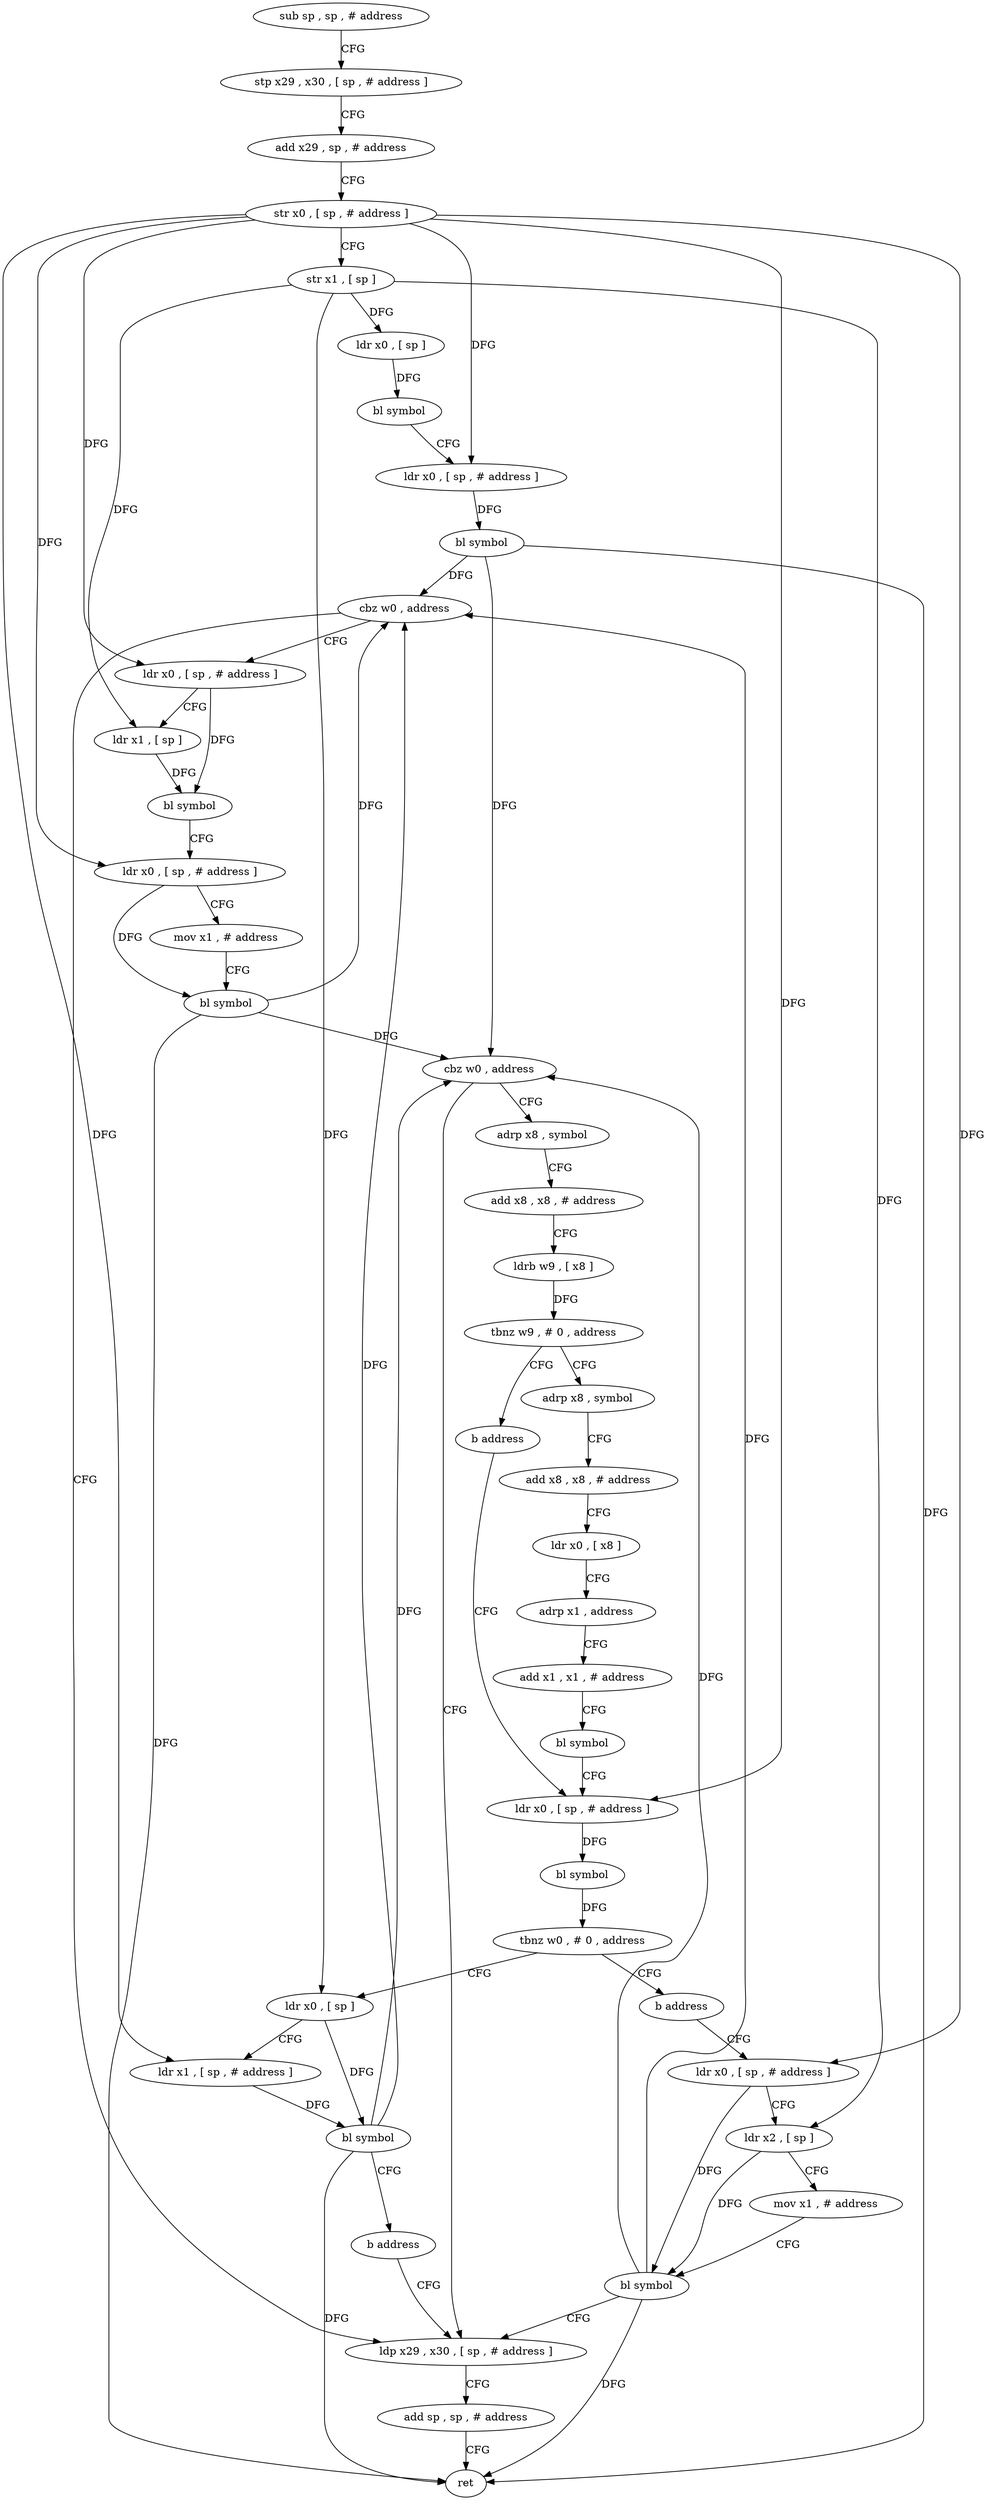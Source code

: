 digraph "func" {
"4203908" [label = "sub sp , sp , # address" ]
"4203912" [label = "stp x29 , x30 , [ sp , # address ]" ]
"4203916" [label = "add x29 , sp , # address" ]
"4203920" [label = "str x0 , [ sp , # address ]" ]
"4203924" [label = "str x1 , [ sp ]" ]
"4203928" [label = "ldr x0 , [ sp ]" ]
"4203932" [label = "bl symbol" ]
"4203936" [label = "ldr x0 , [ sp , # address ]" ]
"4203940" [label = "bl symbol" ]
"4203944" [label = "cbz w0 , address" ]
"4204068" [label = "ldp x29 , x30 , [ sp , # address ]" ]
"4203948" [label = "ldr x0 , [ sp , # address ]" ]
"4204072" [label = "add sp , sp , # address" ]
"4204076" [label = "ret" ]
"4203952" [label = "ldr x1 , [ sp ]" ]
"4203956" [label = "bl symbol" ]
"4203960" [label = "ldr x0 , [ sp , # address ]" ]
"4203964" [label = "mov x1 , # address" ]
"4203968" [label = "bl symbol" ]
"4203972" [label = "cbz w0 , address" ]
"4203976" [label = "adrp x8 , symbol" ]
"4203980" [label = "add x8 , x8 , # address" ]
"4203984" [label = "ldrb w9 , [ x8 ]" ]
"4203988" [label = "tbnz w9 , # 0 , address" ]
"4203996" [label = "adrp x8 , symbol" ]
"4203992" [label = "b address" ]
"4204000" [label = "add x8 , x8 , # address" ]
"4204004" [label = "ldr x0 , [ x8 ]" ]
"4204008" [label = "adrp x1 , address" ]
"4204012" [label = "add x1 , x1 , # address" ]
"4204016" [label = "bl symbol" ]
"4204020" [label = "ldr x0 , [ sp , # address ]" ]
"4204036" [label = "ldr x0 , [ sp ]" ]
"4204040" [label = "ldr x1 , [ sp , # address ]" ]
"4204044" [label = "bl symbol" ]
"4204048" [label = "b address" ]
"4204032" [label = "b address" ]
"4204052" [label = "ldr x0 , [ sp , # address ]" ]
"4204024" [label = "bl symbol" ]
"4204028" [label = "tbnz w0 , # 0 , address" ]
"4204056" [label = "ldr x2 , [ sp ]" ]
"4204060" [label = "mov x1 , # address" ]
"4204064" [label = "bl symbol" ]
"4203908" -> "4203912" [ label = "CFG" ]
"4203912" -> "4203916" [ label = "CFG" ]
"4203916" -> "4203920" [ label = "CFG" ]
"4203920" -> "4203924" [ label = "CFG" ]
"4203920" -> "4203936" [ label = "DFG" ]
"4203920" -> "4203948" [ label = "DFG" ]
"4203920" -> "4203960" [ label = "DFG" ]
"4203920" -> "4204020" [ label = "DFG" ]
"4203920" -> "4204040" [ label = "DFG" ]
"4203920" -> "4204052" [ label = "DFG" ]
"4203924" -> "4203928" [ label = "DFG" ]
"4203924" -> "4203952" [ label = "DFG" ]
"4203924" -> "4204036" [ label = "DFG" ]
"4203924" -> "4204056" [ label = "DFG" ]
"4203928" -> "4203932" [ label = "DFG" ]
"4203932" -> "4203936" [ label = "CFG" ]
"4203936" -> "4203940" [ label = "DFG" ]
"4203940" -> "4203944" [ label = "DFG" ]
"4203940" -> "4204076" [ label = "DFG" ]
"4203940" -> "4203972" [ label = "DFG" ]
"4203944" -> "4204068" [ label = "CFG" ]
"4203944" -> "4203948" [ label = "CFG" ]
"4204068" -> "4204072" [ label = "CFG" ]
"4203948" -> "4203952" [ label = "CFG" ]
"4203948" -> "4203956" [ label = "DFG" ]
"4204072" -> "4204076" [ label = "CFG" ]
"4203952" -> "4203956" [ label = "DFG" ]
"4203956" -> "4203960" [ label = "CFG" ]
"4203960" -> "4203964" [ label = "CFG" ]
"4203960" -> "4203968" [ label = "DFG" ]
"4203964" -> "4203968" [ label = "CFG" ]
"4203968" -> "4203972" [ label = "DFG" ]
"4203968" -> "4203944" [ label = "DFG" ]
"4203968" -> "4204076" [ label = "DFG" ]
"4203972" -> "4204068" [ label = "CFG" ]
"4203972" -> "4203976" [ label = "CFG" ]
"4203976" -> "4203980" [ label = "CFG" ]
"4203980" -> "4203984" [ label = "CFG" ]
"4203984" -> "4203988" [ label = "DFG" ]
"4203988" -> "4203996" [ label = "CFG" ]
"4203988" -> "4203992" [ label = "CFG" ]
"4203996" -> "4204000" [ label = "CFG" ]
"4203992" -> "4204020" [ label = "CFG" ]
"4204000" -> "4204004" [ label = "CFG" ]
"4204004" -> "4204008" [ label = "CFG" ]
"4204008" -> "4204012" [ label = "CFG" ]
"4204012" -> "4204016" [ label = "CFG" ]
"4204016" -> "4204020" [ label = "CFG" ]
"4204020" -> "4204024" [ label = "DFG" ]
"4204036" -> "4204040" [ label = "CFG" ]
"4204036" -> "4204044" [ label = "DFG" ]
"4204040" -> "4204044" [ label = "DFG" ]
"4204044" -> "4204048" [ label = "CFG" ]
"4204044" -> "4203944" [ label = "DFG" ]
"4204044" -> "4203972" [ label = "DFG" ]
"4204044" -> "4204076" [ label = "DFG" ]
"4204048" -> "4204068" [ label = "CFG" ]
"4204032" -> "4204052" [ label = "CFG" ]
"4204052" -> "4204056" [ label = "CFG" ]
"4204052" -> "4204064" [ label = "DFG" ]
"4204024" -> "4204028" [ label = "DFG" ]
"4204028" -> "4204036" [ label = "CFG" ]
"4204028" -> "4204032" [ label = "CFG" ]
"4204056" -> "4204060" [ label = "CFG" ]
"4204056" -> "4204064" [ label = "DFG" ]
"4204060" -> "4204064" [ label = "CFG" ]
"4204064" -> "4204068" [ label = "CFG" ]
"4204064" -> "4203944" [ label = "DFG" ]
"4204064" -> "4203972" [ label = "DFG" ]
"4204064" -> "4204076" [ label = "DFG" ]
}
